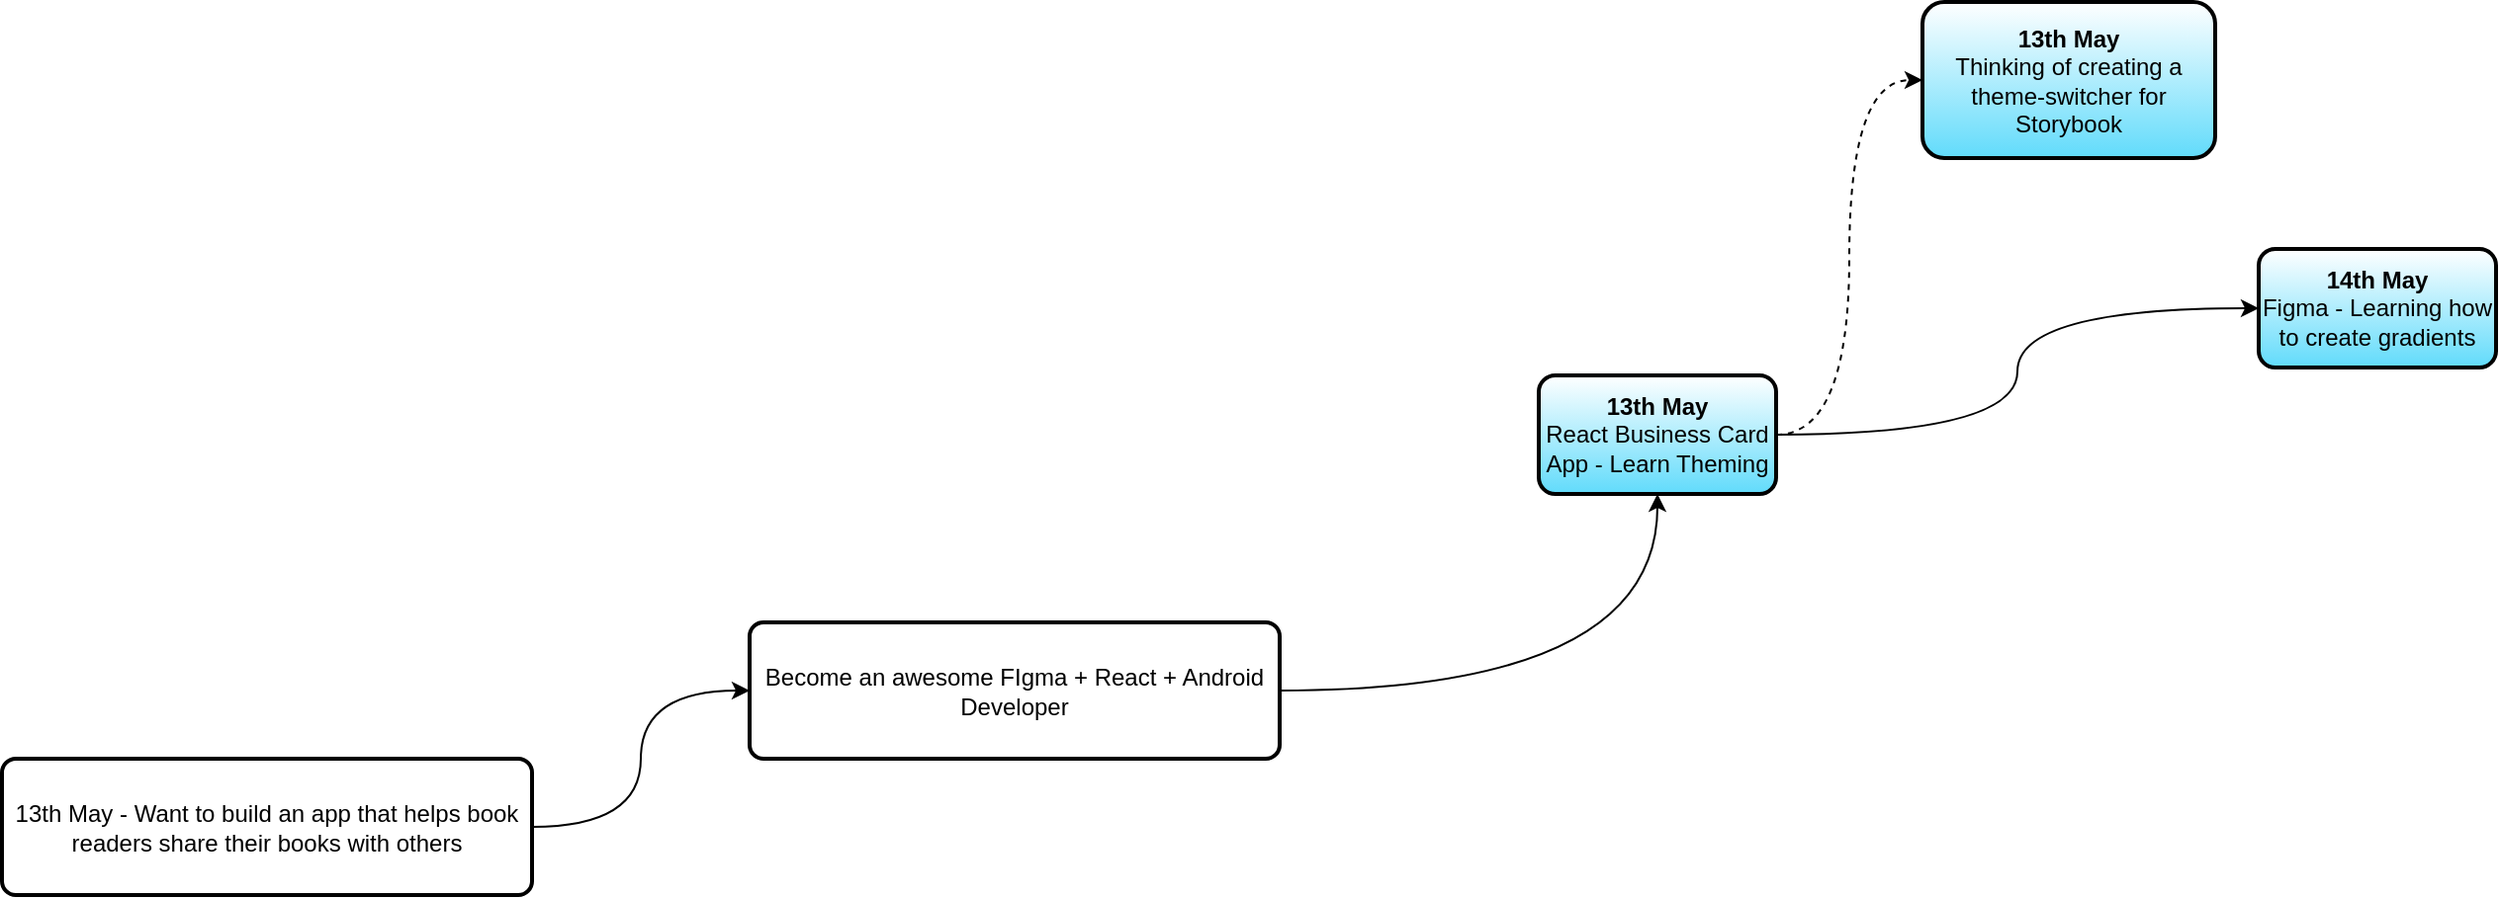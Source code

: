 <mxfile version="21.3.0" type="github">
  <diagram name="Page-1" id="gWOQzrso8Atp6gNEhlsF">
    <mxGraphModel dx="1354" dy="1017" grid="0" gridSize="10" guides="1" tooltips="1" connect="1" arrows="1" fold="1" page="0" pageScale="1" pageWidth="850" pageHeight="1100" math="0" shadow="0">
      <root>
        <mxCell id="0" />
        <mxCell id="1" parent="0" />
        <mxCell id="rfJibXWuo8m3Vh0Ya6If-3" value="" style="edgeStyle=orthogonalEdgeStyle;rounded=0;orthogonalLoop=1;jettySize=auto;html=1;elbow=vertical;curved=1;" parent="1" source="rfJibXWuo8m3Vh0Ya6If-1" target="rfJibXWuo8m3Vh0Ya6If-2" edge="1">
          <mxGeometry relative="1" as="geometry" />
        </mxCell>
        <mxCell id="rfJibXWuo8m3Vh0Ya6If-1" value="Become an awesome FIgma + React + Android Developer" style="rounded=1;whiteSpace=wrap;html=1;absoluteArcSize=1;arcSize=14;strokeWidth=2;" parent="1" vertex="1">
          <mxGeometry x="7" y="114" width="268" height="69" as="geometry" />
        </mxCell>
        <mxCell id="rfJibXWuo8m3Vh0Ya6If-5" style="edgeStyle=orthogonalEdgeStyle;rounded=0;orthogonalLoop=1;jettySize=auto;html=1;entryX=0;entryY=0.5;entryDx=0;entryDy=0;curved=1;dashed=1;" parent="1" source="rfJibXWuo8m3Vh0Ya6If-2" target="rfJibXWuo8m3Vh0Ya6If-4" edge="1">
          <mxGeometry relative="1" as="geometry" />
        </mxCell>
        <mxCell id="rfJibXWuo8m3Vh0Ya6If-7" style="edgeStyle=orthogonalEdgeStyle;rounded=0;orthogonalLoop=1;jettySize=auto;html=1;entryX=0;entryY=0.5;entryDx=0;entryDy=0;curved=1;" parent="1" source="rfJibXWuo8m3Vh0Ya6If-2" target="rfJibXWuo8m3Vh0Ya6If-6" edge="1">
          <mxGeometry relative="1" as="geometry" />
        </mxCell>
        <mxCell id="rfJibXWuo8m3Vh0Ya6If-2" value="&lt;b&gt;13th May&lt;/b&gt;&lt;br&gt;React Business Card App - Learn Theming" style="whiteSpace=wrap;html=1;rounded=1;arcSize=14;strokeWidth=2;gradientColor=#61dbfb;" parent="1" vertex="1">
          <mxGeometry x="406" y="-11" width="120" height="60" as="geometry" />
        </mxCell>
        <mxCell id="rfJibXWuo8m3Vh0Ya6If-4" value="&lt;div&gt;&lt;b&gt;13th May&lt;/b&gt;&lt;br&gt;Thinking of creating a theme-switcher for Storybook&lt;/div&gt;" style="whiteSpace=wrap;html=1;rounded=1;arcSize=14;strokeWidth=2;gradientColor=#61dbfb;" parent="1" vertex="1">
          <mxGeometry x="600" y="-200" width="148" height="79" as="geometry" />
        </mxCell>
        <mxCell id="rfJibXWuo8m3Vh0Ya6If-6" value="&lt;b&gt;14th May&lt;/b&gt;&lt;br&gt;Figma - Learning how to create gradients" style="whiteSpace=wrap;html=1;rounded=1;arcSize=14;strokeWidth=2;gradientColor=#61dbfb;" parent="1" vertex="1">
          <mxGeometry x="770" y="-75" width="120" height="60" as="geometry" />
        </mxCell>
        <mxCell id="3L2z6PyX_E9Ab5YrGkWX-2" style="edgeStyle=orthogonalEdgeStyle;rounded=0;orthogonalLoop=1;jettySize=auto;html=1;entryX=0;entryY=0.5;entryDx=0;entryDy=0;curved=1;" edge="1" parent="1" source="3L2z6PyX_E9Ab5YrGkWX-1" target="rfJibXWuo8m3Vh0Ya6If-1">
          <mxGeometry relative="1" as="geometry" />
        </mxCell>
        <mxCell id="3L2z6PyX_E9Ab5YrGkWX-1" value="13th May - Want to build an app that helps book readers share their books with others" style="rounded=1;whiteSpace=wrap;html=1;absoluteArcSize=1;arcSize=14;strokeWidth=2;" vertex="1" parent="1">
          <mxGeometry x="-371" y="183" width="268" height="69" as="geometry" />
        </mxCell>
      </root>
    </mxGraphModel>
  </diagram>
</mxfile>
